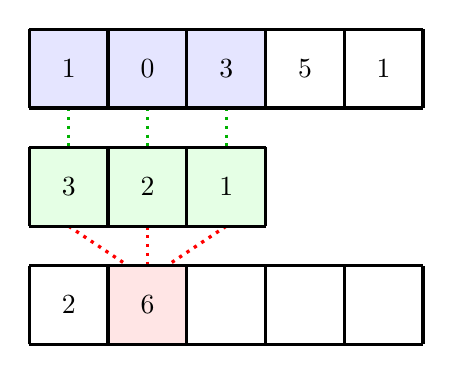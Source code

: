 \begin{tikzpicture}

\begin{scope}

\draw [dotted, very thick, green!70!black] (0.5,0) -- ++(0,-0.5);
\draw [dotted, very thick, green!70!black] (1.5,0) -- ++(0,-0.5);
\draw [dotted, very thick, green!70!black] (2.5,0) -- ++(0,-0.5) ;

\draw [dotted, very thick, red] (0.5,-1.5) -- ++(0.75,-0.5);
\draw [dotted, very thick, red] (1.5,-1.5) -- ++(0,-0.5);
\draw [dotted, very thick, red] (2.5,-1.5) -- ++(-0.75,-0.5);


%\fill[blue!20] (1,0) rectangle ++(1,1);
\fill[blue!10!white] (0,0) rectangle ++(1,1);
\fill[blue!10!white] (1,0) rectangle ++(1,1);
\fill[blue!10!white] (2,0) rectangle ++(1,1);
\draw[very thick]  (0,0) grid ++(5,1);


\node[scale=1.0] at (0.5,0.5) {$1$};
\node[scale=1.0] at (1.5,0.5) {$0$};
\node[scale=1.0] at (2.5,0.5) {$3$};
\node[scale=1.0] at (3.5,0.5) {$5$};
\node[scale=1.0] at (4.5,0.5) {$1$};
\end{scope}

\begin{scope}[yshift=-1.5cm]
%\fill[red!30] (1,0) rectangle ++(1,1);
\fill[green!10!white] (0,0) rectangle ++(1,1);
\fill[green!10!white] (1,0) rectangle ++(1,1);
\fill[green!10!white] (2,0) rectangle ++(1,1);
\draw[very thick]  (0,0) grid ++(3,1);
\node[scale=1.0] at (0.5,0.5) {$3$};
\node[scale=1.0] at (1.5,0.5) {$2$};
\node[scale=1.0] at (2.5,0.5) {$1$};

\end{scope}

\begin{scope}[yshift=-3cm]
\fill[red!10!white] (1,0) rectangle ++(1,1);
\draw[very thick]  (0,0) grid ++(5,1);


\node[scale=1.0] at (0.5,0.5) {$2$};
\node[scale=1.0] at (1.5,0.5) {$6$};
\end{scope}

% \node[scale=3] at (-1,-1) {$\star$};
% \node[scale=3] at (-1,-4+0.4) {$=$};


\end{tikzpicture}